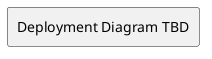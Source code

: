 @startuml

rectangle "Deployment Diagram TBD"

@enduml

package  "<%= projectName %>" {
  cloud cloud1
  node node1
  artifact artifact1
  storage objectStore
  database db1
  folder folder1
}

